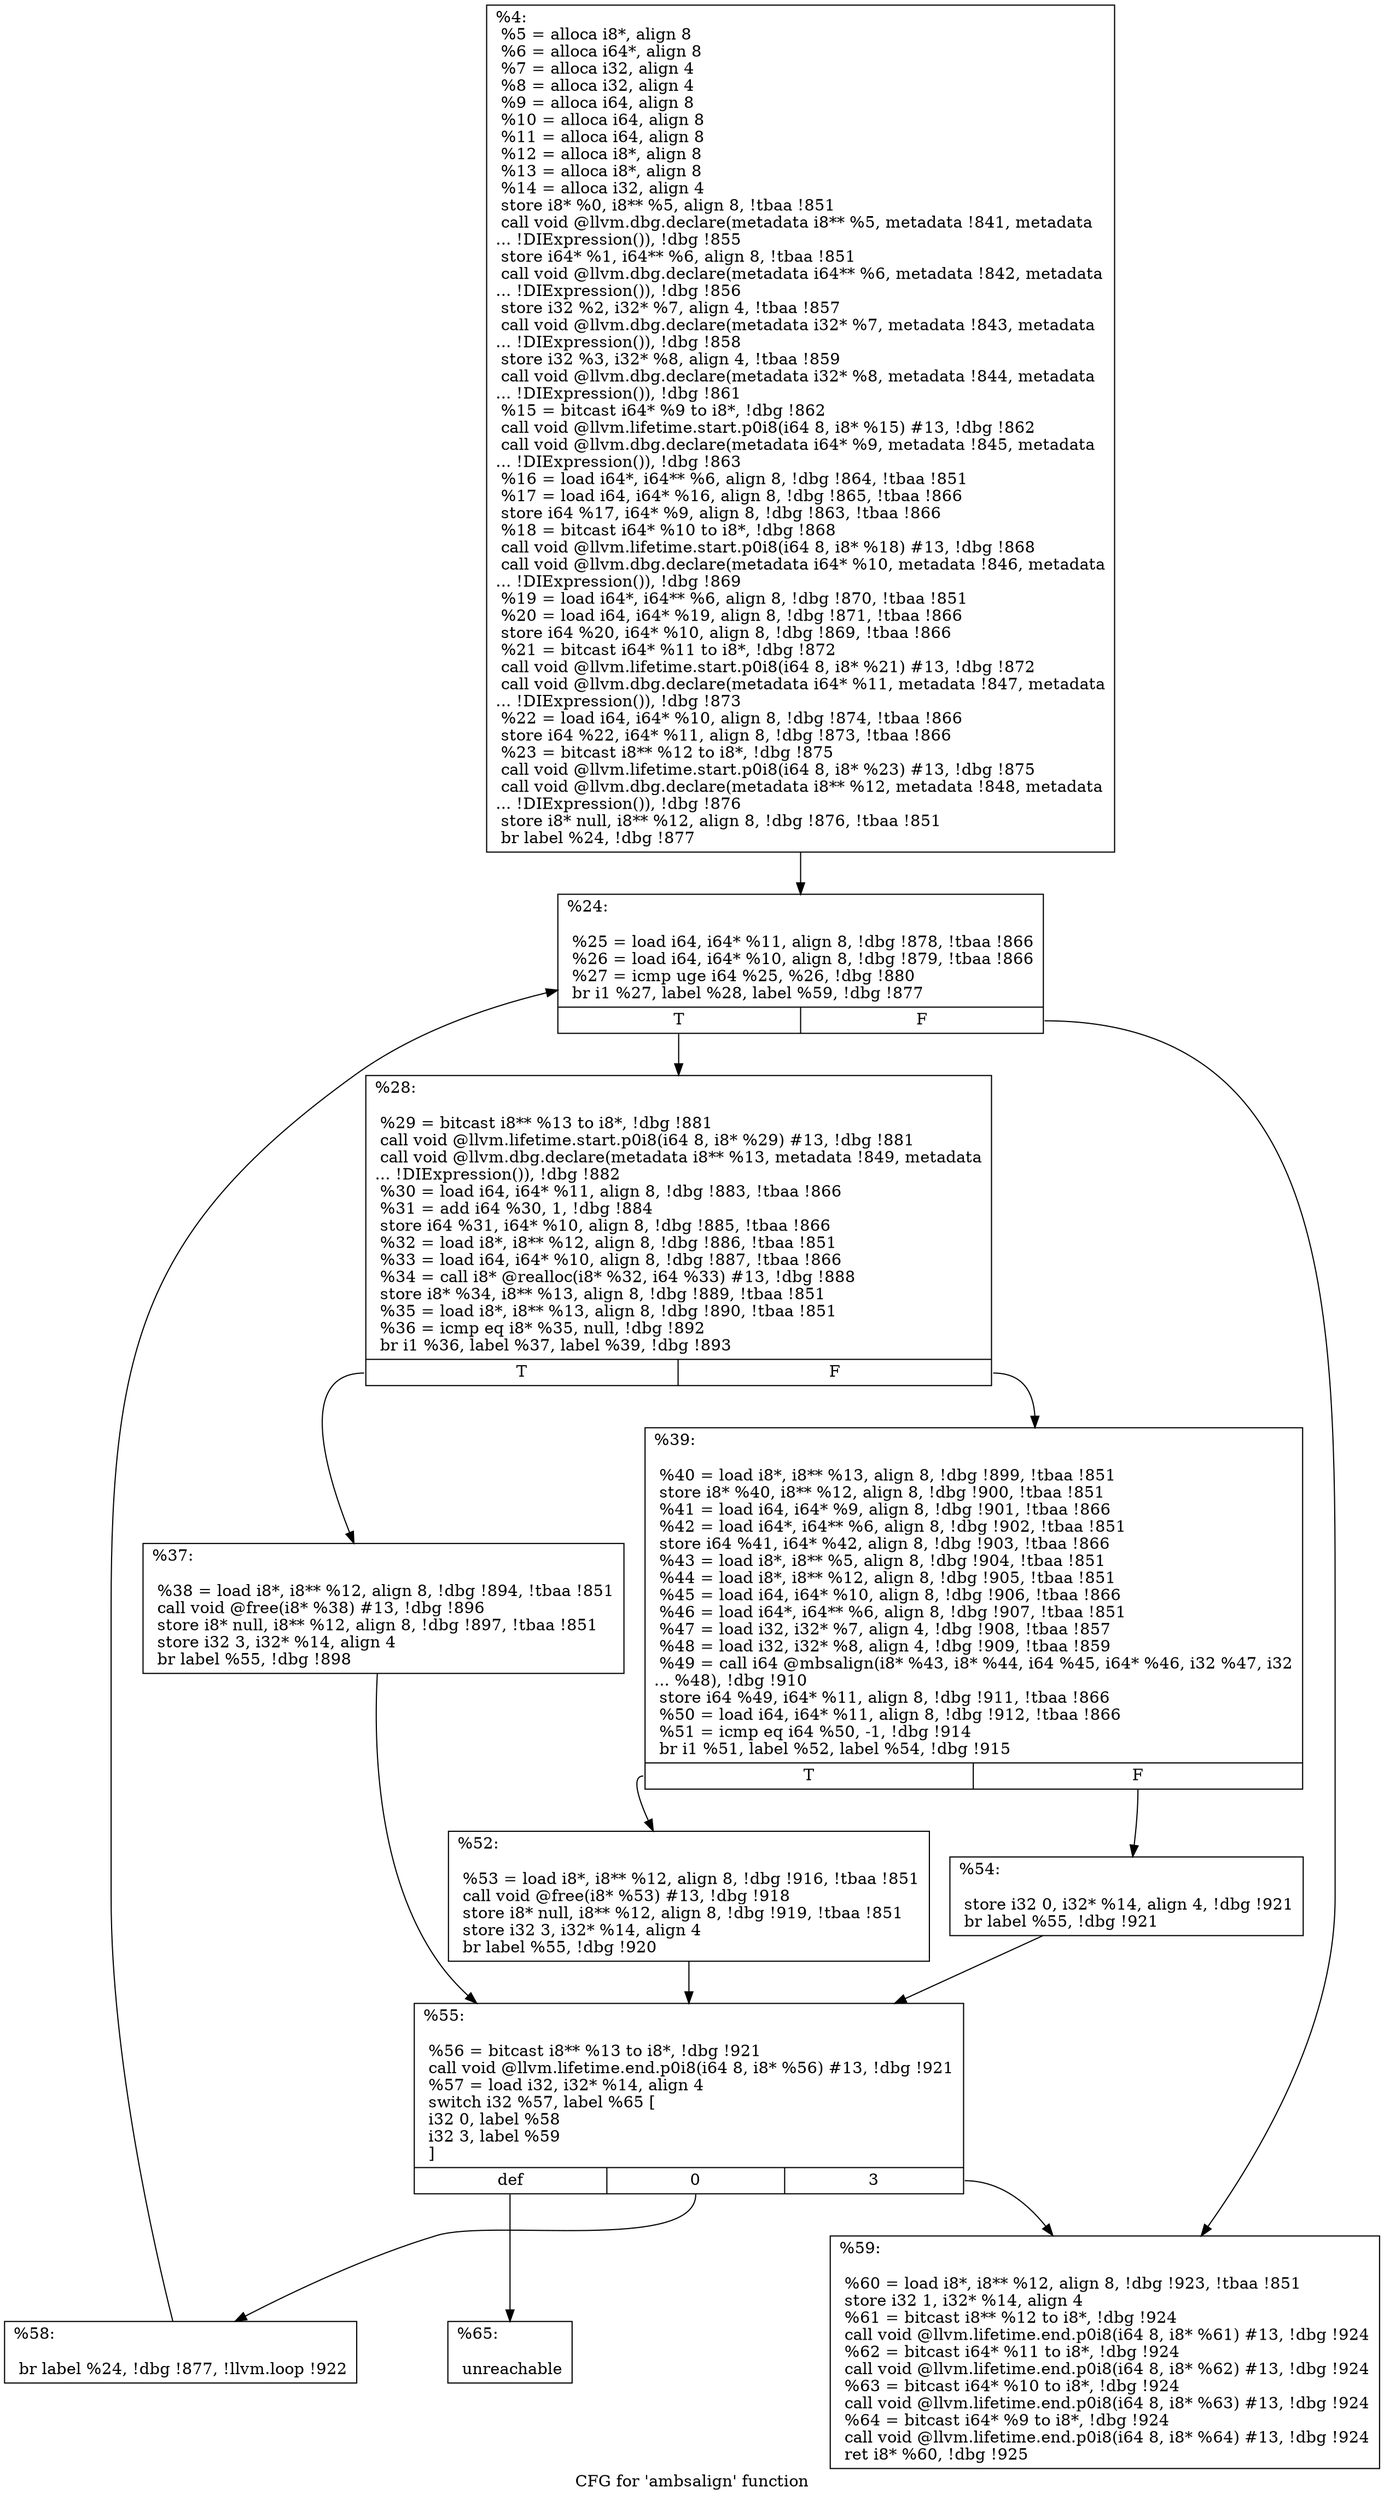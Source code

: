 digraph "CFG for 'ambsalign' function" {
	label="CFG for 'ambsalign' function";

	Node0xb0a620 [shape=record,label="{%4:\l  %5 = alloca i8*, align 8\l  %6 = alloca i64*, align 8\l  %7 = alloca i32, align 4\l  %8 = alloca i32, align 4\l  %9 = alloca i64, align 8\l  %10 = alloca i64, align 8\l  %11 = alloca i64, align 8\l  %12 = alloca i8*, align 8\l  %13 = alloca i8*, align 8\l  %14 = alloca i32, align 4\l  store i8* %0, i8** %5, align 8, !tbaa !851\l  call void @llvm.dbg.declare(metadata i8** %5, metadata !841, metadata\l... !DIExpression()), !dbg !855\l  store i64* %1, i64** %6, align 8, !tbaa !851\l  call void @llvm.dbg.declare(metadata i64** %6, metadata !842, metadata\l... !DIExpression()), !dbg !856\l  store i32 %2, i32* %7, align 4, !tbaa !857\l  call void @llvm.dbg.declare(metadata i32* %7, metadata !843, metadata\l... !DIExpression()), !dbg !858\l  store i32 %3, i32* %8, align 4, !tbaa !859\l  call void @llvm.dbg.declare(metadata i32* %8, metadata !844, metadata\l... !DIExpression()), !dbg !861\l  %15 = bitcast i64* %9 to i8*, !dbg !862\l  call void @llvm.lifetime.start.p0i8(i64 8, i8* %15) #13, !dbg !862\l  call void @llvm.dbg.declare(metadata i64* %9, metadata !845, metadata\l... !DIExpression()), !dbg !863\l  %16 = load i64*, i64** %6, align 8, !dbg !864, !tbaa !851\l  %17 = load i64, i64* %16, align 8, !dbg !865, !tbaa !866\l  store i64 %17, i64* %9, align 8, !dbg !863, !tbaa !866\l  %18 = bitcast i64* %10 to i8*, !dbg !868\l  call void @llvm.lifetime.start.p0i8(i64 8, i8* %18) #13, !dbg !868\l  call void @llvm.dbg.declare(metadata i64* %10, metadata !846, metadata\l... !DIExpression()), !dbg !869\l  %19 = load i64*, i64** %6, align 8, !dbg !870, !tbaa !851\l  %20 = load i64, i64* %19, align 8, !dbg !871, !tbaa !866\l  store i64 %20, i64* %10, align 8, !dbg !869, !tbaa !866\l  %21 = bitcast i64* %11 to i8*, !dbg !872\l  call void @llvm.lifetime.start.p0i8(i64 8, i8* %21) #13, !dbg !872\l  call void @llvm.dbg.declare(metadata i64* %11, metadata !847, metadata\l... !DIExpression()), !dbg !873\l  %22 = load i64, i64* %10, align 8, !dbg !874, !tbaa !866\l  store i64 %22, i64* %11, align 8, !dbg !873, !tbaa !866\l  %23 = bitcast i8** %12 to i8*, !dbg !875\l  call void @llvm.lifetime.start.p0i8(i64 8, i8* %23) #13, !dbg !875\l  call void @llvm.dbg.declare(metadata i8** %12, metadata !848, metadata\l... !DIExpression()), !dbg !876\l  store i8* null, i8** %12, align 8, !dbg !876, !tbaa !851\l  br label %24, !dbg !877\l}"];
	Node0xb0a620 -> Node0xb0a780;
	Node0xb0a780 [shape=record,label="{%24:\l\l  %25 = load i64, i64* %11, align 8, !dbg !878, !tbaa !866\l  %26 = load i64, i64* %10, align 8, !dbg !879, !tbaa !866\l  %27 = icmp uge i64 %25, %26, !dbg !880\l  br i1 %27, label %28, label %59, !dbg !877\l|{<s0>T|<s1>F}}"];
	Node0xb0a780:s0 -> Node0xb0a7d0;
	Node0xb0a780:s1 -> Node0xb0aa00;
	Node0xb0a7d0 [shape=record,label="{%28:\l\l  %29 = bitcast i8** %13 to i8*, !dbg !881\l  call void @llvm.lifetime.start.p0i8(i64 8, i8* %29) #13, !dbg !881\l  call void @llvm.dbg.declare(metadata i8** %13, metadata !849, metadata\l... !DIExpression()), !dbg !882\l  %30 = load i64, i64* %11, align 8, !dbg !883, !tbaa !866\l  %31 = add i64 %30, 1, !dbg !884\l  store i64 %31, i64* %10, align 8, !dbg !885, !tbaa !866\l  %32 = load i8*, i8** %12, align 8, !dbg !886, !tbaa !851\l  %33 = load i64, i64* %10, align 8, !dbg !887, !tbaa !866\l  %34 = call i8* @realloc(i8* %32, i64 %33) #13, !dbg !888\l  store i8* %34, i8** %13, align 8, !dbg !889, !tbaa !851\l  %35 = load i8*, i8** %13, align 8, !dbg !890, !tbaa !851\l  %36 = icmp eq i8* %35, null, !dbg !892\l  br i1 %36, label %37, label %39, !dbg !893\l|{<s0>T|<s1>F}}"];
	Node0xb0a7d0:s0 -> Node0xb0a820;
	Node0xb0a7d0:s1 -> Node0xb0a870;
	Node0xb0a820 [shape=record,label="{%37:\l\l  %38 = load i8*, i8** %12, align 8, !dbg !894, !tbaa !851\l  call void @free(i8* %38) #13, !dbg !896\l  store i8* null, i8** %12, align 8, !dbg !897, !tbaa !851\l  store i32 3, i32* %14, align 4\l  br label %55, !dbg !898\l}"];
	Node0xb0a820 -> Node0xb0a960;
	Node0xb0a870 [shape=record,label="{%39:\l\l  %40 = load i8*, i8** %13, align 8, !dbg !899, !tbaa !851\l  store i8* %40, i8** %12, align 8, !dbg !900, !tbaa !851\l  %41 = load i64, i64* %9, align 8, !dbg !901, !tbaa !866\l  %42 = load i64*, i64** %6, align 8, !dbg !902, !tbaa !851\l  store i64 %41, i64* %42, align 8, !dbg !903, !tbaa !866\l  %43 = load i8*, i8** %5, align 8, !dbg !904, !tbaa !851\l  %44 = load i8*, i8** %12, align 8, !dbg !905, !tbaa !851\l  %45 = load i64, i64* %10, align 8, !dbg !906, !tbaa !866\l  %46 = load i64*, i64** %6, align 8, !dbg !907, !tbaa !851\l  %47 = load i32, i32* %7, align 4, !dbg !908, !tbaa !857\l  %48 = load i32, i32* %8, align 4, !dbg !909, !tbaa !859\l  %49 = call i64 @mbsalign(i8* %43, i8* %44, i64 %45, i64* %46, i32 %47, i32\l... %48), !dbg !910\l  store i64 %49, i64* %11, align 8, !dbg !911, !tbaa !866\l  %50 = load i64, i64* %11, align 8, !dbg !912, !tbaa !866\l  %51 = icmp eq i64 %50, -1, !dbg !914\l  br i1 %51, label %52, label %54, !dbg !915\l|{<s0>T|<s1>F}}"];
	Node0xb0a870:s0 -> Node0xb0a8c0;
	Node0xb0a870:s1 -> Node0xb0a910;
	Node0xb0a8c0 [shape=record,label="{%52:\l\l  %53 = load i8*, i8** %12, align 8, !dbg !916, !tbaa !851\l  call void @free(i8* %53) #13, !dbg !918\l  store i8* null, i8** %12, align 8, !dbg !919, !tbaa !851\l  store i32 3, i32* %14, align 4\l  br label %55, !dbg !920\l}"];
	Node0xb0a8c0 -> Node0xb0a960;
	Node0xb0a910 [shape=record,label="{%54:\l\l  store i32 0, i32* %14, align 4, !dbg !921\l  br label %55, !dbg !921\l}"];
	Node0xb0a910 -> Node0xb0a960;
	Node0xb0a960 [shape=record,label="{%55:\l\l  %56 = bitcast i8** %13 to i8*, !dbg !921\l  call void @llvm.lifetime.end.p0i8(i64 8, i8* %56) #13, !dbg !921\l  %57 = load i32, i32* %14, align 4\l  switch i32 %57, label %65 [\l    i32 0, label %58\l    i32 3, label %59\l  ]\l|{<s0>def|<s1>0|<s2>3}}"];
	Node0xb0a960:s0 -> Node0xb0aa50;
	Node0xb0a960:s1 -> Node0xb0a9b0;
	Node0xb0a960:s2 -> Node0xb0aa00;
	Node0xb0a9b0 [shape=record,label="{%58:\l\l  br label %24, !dbg !877, !llvm.loop !922\l}"];
	Node0xb0a9b0 -> Node0xb0a780;
	Node0xb0aa00 [shape=record,label="{%59:\l\l  %60 = load i8*, i8** %12, align 8, !dbg !923, !tbaa !851\l  store i32 1, i32* %14, align 4\l  %61 = bitcast i8** %12 to i8*, !dbg !924\l  call void @llvm.lifetime.end.p0i8(i64 8, i8* %61) #13, !dbg !924\l  %62 = bitcast i64* %11 to i8*, !dbg !924\l  call void @llvm.lifetime.end.p0i8(i64 8, i8* %62) #13, !dbg !924\l  %63 = bitcast i64* %10 to i8*, !dbg !924\l  call void @llvm.lifetime.end.p0i8(i64 8, i8* %63) #13, !dbg !924\l  %64 = bitcast i64* %9 to i8*, !dbg !924\l  call void @llvm.lifetime.end.p0i8(i64 8, i8* %64) #13, !dbg !924\l  ret i8* %60, !dbg !925\l}"];
	Node0xb0aa50 [shape=record,label="{%65:\l\l  unreachable\l}"];
}
